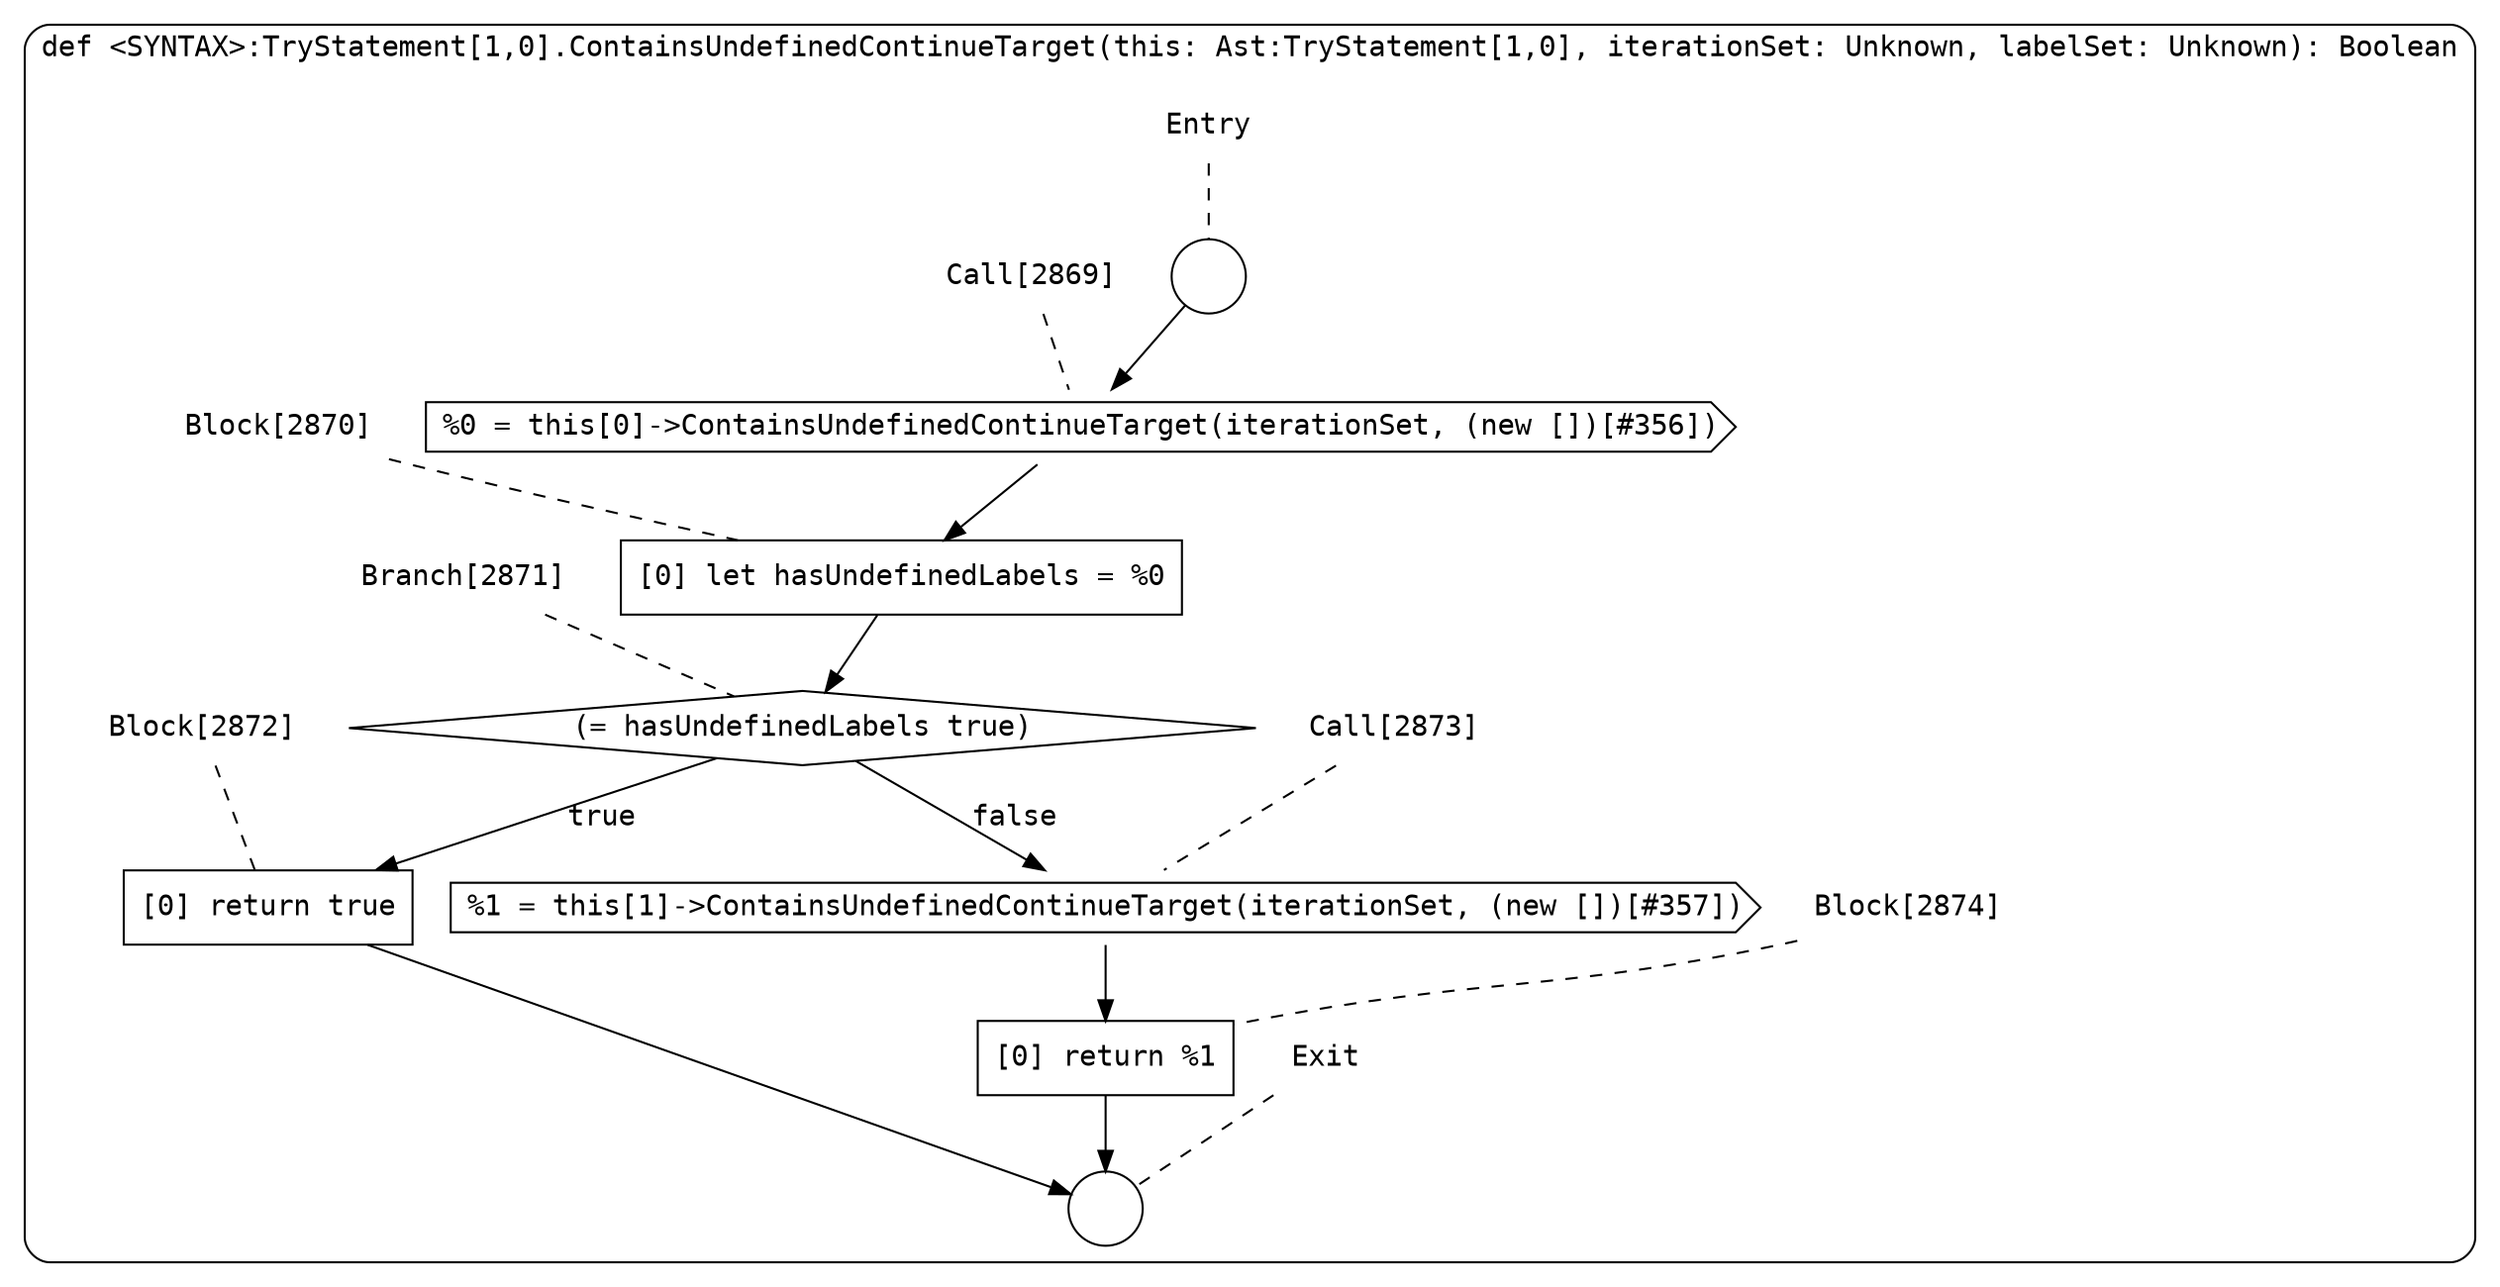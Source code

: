 digraph {
  graph [fontname = "Consolas"]
  node [fontname = "Consolas"]
  edge [fontname = "Consolas"]
  subgraph cluster662 {
    label = "def <SYNTAX>:TryStatement[1,0].ContainsUndefinedContinueTarget(this: Ast:TryStatement[1,0], iterationSet: Unknown, labelSet: Unknown): Boolean"
    style = rounded
    cluster662_entry_name [shape=none, label=<<font color="black">Entry</font>>]
    cluster662_entry_name -> cluster662_entry [arrowhead=none, color="black", style=dashed]
    cluster662_entry [shape=circle label=" " color="black" fillcolor="white" style=filled]
    cluster662_entry -> node2869 [color="black"]
    cluster662_exit_name [shape=none, label=<<font color="black">Exit</font>>]
    cluster662_exit_name -> cluster662_exit [arrowhead=none, color="black", style=dashed]
    cluster662_exit [shape=circle label=" " color="black" fillcolor="white" style=filled]
    node2869_name [shape=none, label=<<font color="black">Call[2869]</font>>]
    node2869_name -> node2869 [arrowhead=none, color="black", style=dashed]
    node2869 [shape=cds, label=<<font color="black">%0 = this[0]-&gt;ContainsUndefinedContinueTarget(iterationSet, (new [])[#356])</font>> color="black" fillcolor="white", style=filled]
    node2869 -> node2870 [color="black"]
    node2870_name [shape=none, label=<<font color="black">Block[2870]</font>>]
    node2870_name -> node2870 [arrowhead=none, color="black", style=dashed]
    node2870 [shape=box, label=<<font color="black">[0] let hasUndefinedLabels = %0<BR ALIGN="LEFT"/></font>> color="black" fillcolor="white", style=filled]
    node2870 -> node2871 [color="black"]
    node2871_name [shape=none, label=<<font color="black">Branch[2871]</font>>]
    node2871_name -> node2871 [arrowhead=none, color="black", style=dashed]
    node2871 [shape=diamond, label=<<font color="black">(= hasUndefinedLabels true)</font>> color="black" fillcolor="white", style=filled]
    node2871 -> node2872 [label=<<font color="black">true</font>> color="black"]
    node2871 -> node2873 [label=<<font color="black">false</font>> color="black"]
    node2872_name [shape=none, label=<<font color="black">Block[2872]</font>>]
    node2872_name -> node2872 [arrowhead=none, color="black", style=dashed]
    node2872 [shape=box, label=<<font color="black">[0] return true<BR ALIGN="LEFT"/></font>> color="black" fillcolor="white", style=filled]
    node2872 -> cluster662_exit [color="black"]
    node2873_name [shape=none, label=<<font color="black">Call[2873]</font>>]
    node2873_name -> node2873 [arrowhead=none, color="black", style=dashed]
    node2873 [shape=cds, label=<<font color="black">%1 = this[1]-&gt;ContainsUndefinedContinueTarget(iterationSet, (new [])[#357])</font>> color="black" fillcolor="white", style=filled]
    node2873 -> node2874 [color="black"]
    node2874_name [shape=none, label=<<font color="black">Block[2874]</font>>]
    node2874_name -> node2874 [arrowhead=none, color="black", style=dashed]
    node2874 [shape=box, label=<<font color="black">[0] return %1<BR ALIGN="LEFT"/></font>> color="black" fillcolor="white", style=filled]
    node2874 -> cluster662_exit [color="black"]
  }
}